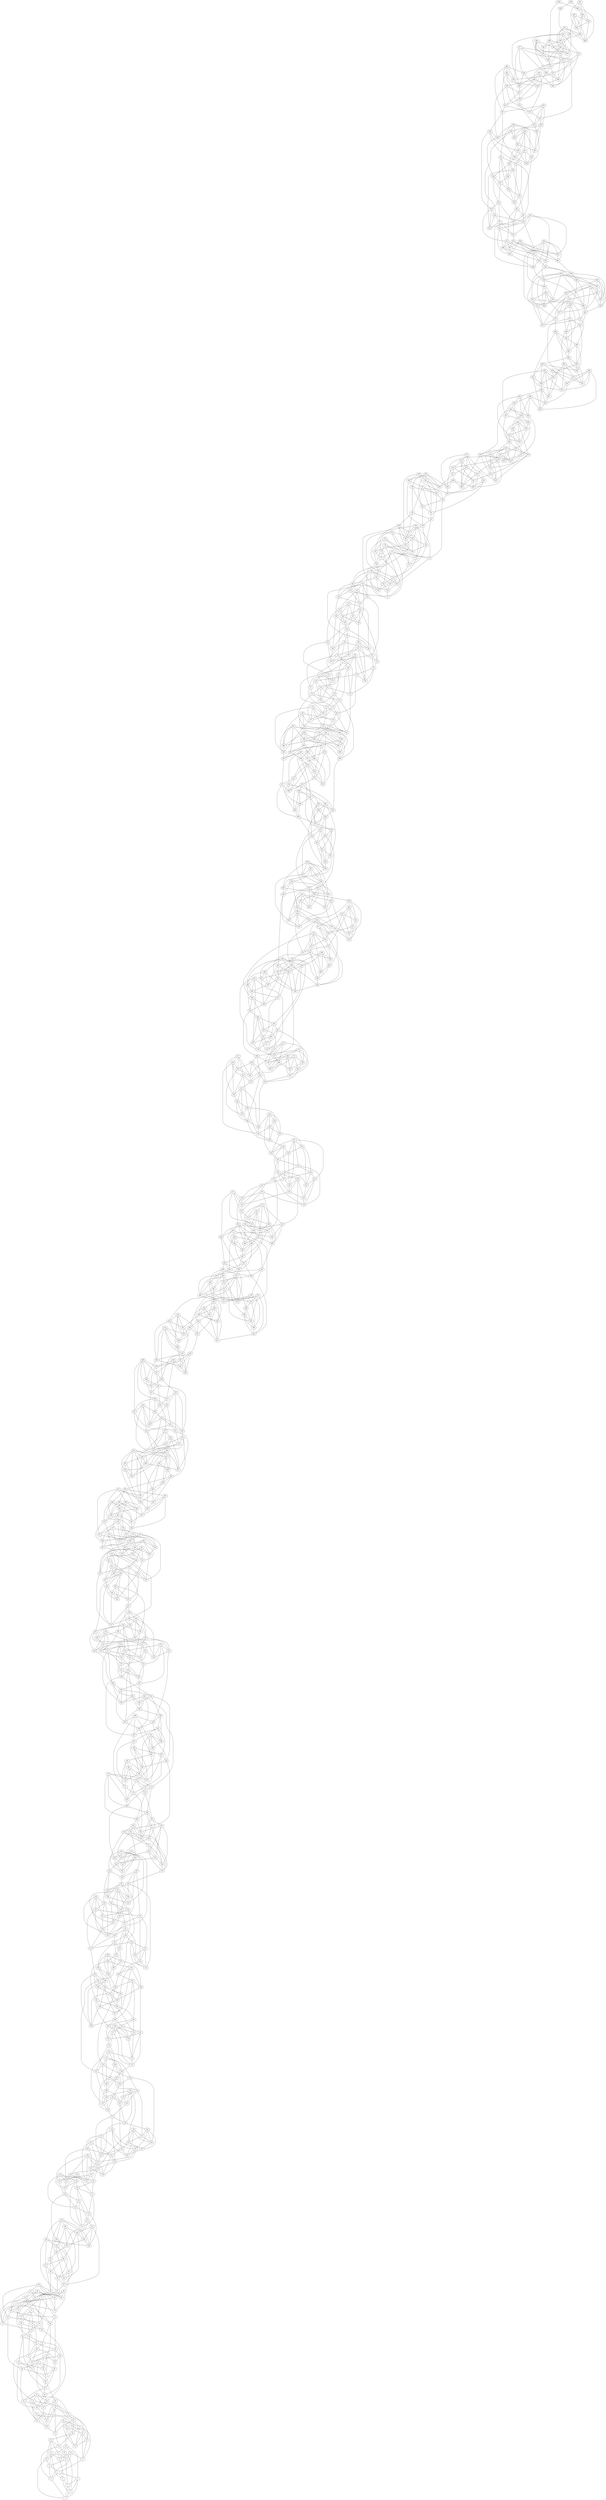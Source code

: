 graph BarabasiAlbert_noDir_1000 {
2--1;
3--1;
3--2;
4--1;
4--2;
4--3;
5--2;
5--3;
6--1;
7--4;
7--5;
7--6;
8--6;
8--7;
9--5;
10--1;
10--8;
11--3;
11--8;
12--9;
12--10;
12--11;
13--2;
13--9;
13--11;
14--6;
14--13;
15--5;
15--8;
15--9;
15--10;
16--10;
16--12;
16--14;
16--15;
17--7;
18--6;
18--9;
18--11;
18--17;
19--4;
19--12;
19--13;
19--18;
20--14;
20--16;
22--17;
22--20;
22--21;
23--17;
23--21;
24--17;
24--21;
24--23;
25--19;
25--20;
25--21;
25--24;
26--20;
26--23;
27--14;
28--21;
28--22;
28--25;
28--26;
28--27;
29--27;
30--22;
30--26;
30--27;
31--24;
31--30;
32--29;
33--27;
33--29;
33--31;
33--32;
34--29;
35--26;
35--29;
35--32;
35--34;
36--23;
36--32;
36--34;
37--36;
38--30;
38--32;
38--33;
38--37;
39--36;
40--37;
40--39;
41--31;
41--34;
41--39;
42--34;
42--37;
43--31;
43--35;
43--37;
43--40;
43--41;
43--42;
44--39;
44--40;
45--42;
45--44;
46--38;
46--45;
47--46;
48--45;
48--46;
48--47;
49--42;
49--47;
50--47;
51--46;
52--44;
52--48;
52--49;
52--50;
52--51;
53--39;
53--49;
53--50;
53--51;
54--51;
55--48;
56--47;
56--50;
56--54;
56--55;
57--41;
57--54;
58--54;
58--55;
58--57;
59--44;
59--54;
59--55;
60--45;
60--55;
60--59;
61--50;
61--58;
61--59;
62--57;
62--58;
62--60;
63--51;
63--53;
63--62;
64--57;
64--61;
65--63;
65--64;
66--40;
67--62;
67--65;
67--66;
68--63;
68--66;
69--56;
69--61;
70--67;
70--68;
71--64;
71--67;
71--68;
71--69;
71--70;
72--60;
72--69;
73--64;
73--68;
73--70;
74--65;
75--69;
75--73;
75--74;
76--65;
76--66;
77--70;
77--72;
77--74;
77--75;
77--76;
78--49;
78--74;
78--76;
79--72;
80--72;
80--78;
81--73;
81--79;
81--80;
82--66;
82--80;
82--81;
83--74;
83--79;
84--75;
84--76;
84--79;
84--82;
84--83;
85--81;
87--80;
87--82;
87--85;
87--86;
88--85;
88--86;
89--78;
89--83;
89--86;
89--87;
89--88;
90--79;
90--83;
90--85;
90--86;
91--85;
91--86;
92--91;
93--91;
93--92;
94--92;
95--90;
95--93;
95--94;
96--88;
96--94;
97--88;
97--96;
98--95;
98--96;
98--97;
99--93;
99--96;
99--97;
100--94;
100--99;
101--93;
101--98;
101--100;
102--100;
104--102;
104--103;
105--91;
105--97;
105--101;
105--103;
106--94;
106--98;
106--104;
107--92;
107--103;
107--104;
107--106;
108--95;
108--101;
108--102;
108--106;
109--92;
109--99;
109--102;
110--100;
110--103;
110--104;
110--105;
110--108;
110--109;
112--102;
112--107;
112--111;
113--103;
113--112;
114--111;
114--113;
115--111;
115--112;
115--114;
116--109;
116--114;
116--115;
117--111;
117--113;
118--113;
118--115;
118--117;
119--116;
120--111;
120--118;
120--119;
121--117;
121--118;
122--119;
123--116;
124--114;
124--119;
124--120;
124--121;
124--122;
124--123;
126--117;
126--119;
126--120;
126--122;
126--125;
127--121;
127--123;
127--125;
128--122;
128--123;
128--125;
130--121;
130--127;
130--128;
130--129;
131--127;
131--129;
132--131;
133--123;
133--125;
133--128;
133--129;
133--132;
134--129;
134--130;
135--129;
135--134;
136--122;
136--131;
136--135;
137--125;
137--132;
137--135;
137--136;
139--132;
139--134;
139--138;
140--138;
141--132;
142--136;
142--137;
142--138;
142--141;
143--135;
143--138;
143--141;
144--140;
144--143;
145--134;
145--139;
145--140;
145--142;
146--140;
147--144;
147--146;
148--139;
148--140;
148--146;
148--147;
149--141;
149--148;
150--131;
150--138;
150--144;
150--146;
150--147;
151--141;
151--145;
151--149;
152--143;
152--149;
153--151;
154--151;
155--152;
155--153;
156--147;
156--153;
156--155;
157--154;
158--154;
158--157;
159--144;
159--149;
159--153;
159--155;
159--158;
160--152;
160--157;
160--158;
161--152;
161--153;
161--154;
161--157;
162--161;
163--146;
163--156;
163--162;
164--160;
165--156;
165--160;
165--162;
165--164;
166--154;
166--162;
166--164;
167--158;
167--166;
168--155;
168--165;
169--162;
169--166;
169--168;
170--163;
170--164;
170--167;
171--163;
171--164;
171--168;
171--170;
172--168;
173--172;
174--157;
174--169;
174--171;
174--173;
175--167;
175--169;
175--174;
176--175;
177--172;
177--175;
177--176;
178--173;
179--173;
179--178;
180--172;
180--176;
180--177;
180--178;
180--179;
181--172;
181--173;
181--176;
182--177;
182--178;
182--181;
183--176;
183--178;
184--179;
184--182;
184--183;
186--182;
186--183;
186--185;
187--186;
188--185;
188--187;
189--179;
189--184;
190--188;
190--189;
191--183;
191--188;
191--189;
192--185;
192--189;
192--190;
193--187;
193--190;
194--181;
194--190;
195--187;
195--188;
195--193;
196--170;
196--192;
197--184;
197--186;
197--194;
197--196;
198--191;
198--192;
199--185;
199--195;
199--198;
200--196;
200--197;
201--167;
201--195;
201--198;
202--185;
202--198;
202--199;
202--201;
203--187;
203--193;
203--194;
203--200;
204--196;
205--193;
205--199;
205--204;
206--201;
206--204;
207--194;
207--206;
208--191;
208--203;
208--204;
209--204;
209--205;
209--206;
209--207;
209--208;
210--206;
210--207;
210--208;
211--207;
211--210;
212--205;
212--210;
212--211;
214--200;
214--213;
215--202;
216--213;
216--214;
217--213;
217--214;
217--216;
218--213;
218--215;
218--216;
218--217;
219--212;
219--215;
220--211;
220--212;
220--218;
221--211;
221--216;
221--219;
221--220;
222--219;
222--221;
223--214;
223--217;
223--222;
225--215;
225--223;
225--224;
226--215;
226--224;
227--222;
227--226;
228--200;
228--220;
228--227;
229--224;
229--225;
229--227;
230--219;
230--225;
230--226;
230--227;
230--229;
231--226;
232--224;
232--231;
233--222;
233--231;
233--232;
234--228;
234--231;
234--233;
236--233;
236--235;
237--228;
237--231;
237--232;
237--234;
237--235;
237--236;
238--234;
238--235;
239--229;
239--238;
240--213;
240--236;
240--239;
241--232;
241--236;
241--238;
241--239;
242--241;
243--223;
243--235;
243--240;
243--242;
244--238;
244--239;
244--242;
245--242;
246--244;
246--245;
247--245;
248--246;
248--247;
249--242;
249--245;
249--247;
250--246;
251--243;
251--247;
251--248;
251--249;
251--250;
252--224;
252--235;
252--244;
252--248;
252--250;
253--240;
254--253;
255--246;
255--254;
256--250;
256--253;
256--255;
257--254;
257--255;
257--256;
258--257;
259--245;
259--257;
259--258;
260--247;
260--253;
261--258;
262--249;
262--250;
262--258;
262--260;
263--254;
263--255;
263--256;
263--261;
264--253;
264--259;
264--261;
264--262;
265--254;
265--259;
265--260;
266--261;
266--264;
267--258;
267--260;
267--263;
268--265;
268--266;
268--267;
269--248;
269--268;
270--269;
271--266;
271--267;
272--261;
272--270;
273--268;
273--269;
273--271;
274--271;
274--272;
275--270;
275--271;
275--274;
276--266;
276--269;
276--270;
276--273;
276--275;
277--270;
277--272;
278--277;
280--278;
280--279;
281--272;
281--278;
281--279;
281--280;
282--277;
282--278;
282--279;
282--281;
283--280;
284--265;
284--283;
285--274;
285--279;
285--284;
286--279;
286--280;
286--283;
286--285;
287--278;
287--283;
287--286;
288--274;
288--282;
289--275;
289--288;
290--289;
291--283;
291--284;
291--288;
291--289;
291--290;
292--287;
293--285;
293--287;
293--290;
293--292;
294--288;
294--292;
295--290;
295--294;
296--290;
296--293;
296--295;
297--294;
298--277;
298--289;
298--292;
298--295;
298--297;
299--296;
299--297;
300--299;
301--284;
301--296;
301--300;
303--273;
303--294;
303--299;
303--300;
303--302;
304--292;
304--301;
305--297;
305--301;
305--302;
306--299;
306--300;
306--302;
307--300;
307--305;
308--307;
309--302;
309--305;
309--306;
310--297;
310--304;
310--306;
310--308;
311--304;
311--308;
312--307;
312--308;
313--304;
313--311;
314--310;
314--312;
315--308;
315--313;
316--312;
317--302;
317--309;
317--313;
317--316;
318--314;
318--315;
319--311;
319--314;
319--315;
319--316;
319--317;
319--318;
321--295;
321--320;
322--313;
322--316;
322--320;
323--307;
323--312;
323--318;
323--320;
323--321;
324--315;
325--316;
325--322;
325--324;
326--309;
327--324;
327--326;
328--321;
328--325;
328--326;
329--327;
330--322;
330--324;
330--329;
331--321;
331--327;
332--320;
332--326;
332--329;
333--311;
333--331;
334--314;
334--318;
334--329;
334--332;
334--333;
335--324;
335--325;
335--326;
335--327;
335--329;
336--330;
336--331;
338--328;
338--336;
338--337;
339--320;
339--331;
339--333;
339--336;
340--328;
340--330;
340--338;
340--339;
341--336;
341--337;
341--340;
342--341;
344--337;
344--342;
344--343;
345--337;
345--343;
345--344;
346--333;
346--342;
346--343;
346--344;
347--345;
348--332;
348--343;
348--345;
348--346;
348--347;
349--347;
351--347;
351--349;
351--350;
352--341;
352--347;
352--351;
353--342;
353--343;
353--350;
354--338;
354--349;
354--350;
354--351;
354--352;
355--337;
356--342;
356--349;
356--353;
356--355;
357--353;
358--356;
359--355;
359--357;
359--358;
360--350;
361--355;
361--357;
361--358;
361--359;
361--360;
362--358;
363--357;
363--358;
363--362;
364--352;
364--359;
364--360;
365--360;
366--355;
366--357;
366--360;
366--362;
366--364;
366--365;
367--349;
368--363;
368--367;
369--367;
370--350;
370--365;
370--368;
370--369;
372--363;
372--365;
372--368;
372--371;
373--365;
373--367;
373--371;
374--371;
374--372;
374--373;
375--362;
375--364;
375--367;
375--371;
376--368;
376--369;
377--362;
377--369;
377--370;
377--376;
378--371;
378--374;
378--376;
379--369;
379--375;
380--373;
381--380;
382--377;
382--378;
382--379;
382--381;
383--374;
383--381;
383--382;
384--379;
385--379;
385--380;
385--381;
385--383;
386--380;
386--384;
387--381;
388--378;
388--384;
388--386;
388--387;
389--383;
389--384;
389--386;
389--387;
390--387;
391--390;
392--380;
392--387;
392--390;
392--391;
393--385;
393--386;
393--389;
393--392;
394--390;
395--394;
396--391;
396--395;
397--376;
397--384;
397--388;
397--391;
397--395;
398--394;
398--396;
399--391;
399--393;
399--398;
400--398;
400--399;
401--390;
401--396;
401--400;
402--398;
402--400;
402--401;
404--394;
404--403;
405--394;
405--403;
405--404;
406--400;
406--401;
406--402;
406--403;
406--404;
408--403;
408--407;
409--395;
409--405;
409--408;
410--396;
410--402;
410--403;
410--404;
410--405;
410--408;
410--409;
411--395;
411--407;
412--408;
412--409;
413--407;
413--411;
415--412;
415--414;
416--407;
416--413;
416--414;
416--415;
417--411;
417--413;
417--414;
417--416;
418--412;
418--414;
419--399;
419--412;
419--413;
419--415;
420--419;
421--407;
421--415;
422--418;
422--420;
422--421;
424--414;
424--420;
424--422;
424--423;
425--422;
425--423;
426--423;
426--424;
427--418;
427--421;
428--411;
428--418;
428--423;
428--426;
428--427;
429--417;
429--426;
430--425;
430--426;
430--427;
430--429;
431--425;
431--429;
432--420;
432--421;
432--425;
432--431;
433--423;
433--431;
434--420;
434--429;
434--433;
435--433;
436--432;
436--435;
437--434;
437--436;
438--433;
438--434;
438--435;
439--435;
439--437;
440--427;
440--430;
440--435;
440--437;
440--438;
440--439;
442--441;
443--439;
443--441;
443--442;
444--436;
444--441;
444--442;
444--443;
445--431;
445--437;
445--439;
445--441;
445--442;
446--438;
446--442;
447--441;
447--446;
448--443;
448--447;
449--448;
450--449;
451--436;
451--446;
451--447;
451--448;
451--449;
451--450;
452--444;
453--447;
453--450;
454--446;
454--449;
454--453;
455--448;
455--450;
455--452;
455--453;
455--454;
456--449;
456--450;
456--452;
458--457;
459--452;
459--456;
459--457;
460--453;
460--458;
461--457;
461--459;
462--452;
462--457;
462--460;
462--461;
463--458;
463--459;
463--460;
463--461;
464--458;
464--461;
464--462;
464--463;
465--457;
466--465;
467--466;
468--465;
468--466;
468--467;
469--467;
469--468;
470--466;
470--469;
471--454;
471--456;
471--458;
471--470;
473--467;
473--471;
473--472;
474--460;
474--465;
474--467;
474--470;
474--472;
476--472;
476--473;
476--475;
477--464;
477--475;
478--466;
478--469;
478--472;
478--475;
479--469;
479--473;
479--475;
479--476;
479--477;
480--472;
481--477;
481--480;
482--468;
482--476;
482--480;
482--481;
483--477;
483--480;
483--481;
484--480;
484--483;
485--475;
485--484;
486--465;
486--481;
487--478;
487--484;
487--486;
488--482;
488--483;
488--484;
488--486;
490--485;
490--488;
490--489;
491--489;
491--490;
492--485;
492--486;
492--489;
493--491;
494--489;
494--490;
495--492;
495--493;
496--485;
496--487;
496--493;
496--495;
497--470;
497--494;
497--495;
497--496;
498--489;
498--491;
498--493;
499--487;
500--493;
501--498;
501--499;
501--500;
502--499;
503--497;
503--498;
503--500;
503--502;
504--500;
504--501;
505--499;
505--502;
505--504;
506--492;
506--495;
506--502;
507--491;
507--501;
508--494;
508--500;
508--502;
508--504;
508--506;
509--499;
509--507;
511--509;
511--510;
512--504;
512--507;
512--510;
512--511;
513--505;
513--507;
513--509;
513--510;
513--511;
513--512;
514--510;
514--511;
515--514;
516--503;
516--515;
517--494;
517--510;
517--514;
517--515;
517--516;
519--509;
519--514;
519--516;
519--518;
520--515;
520--516;
520--519;
521--518;
522--506;
522--518;
522--520;
523--521;
524--518;
524--521;
524--523;
525--515;
525--521;
526--525;
527--520;
527--526;
528--505;
528--521;
528--525;
528--526;
529--523;
529--524;
529--527;
530--522;
530--523;
530--527;
531--518;
531--529;
531--530;
532--525;
532--527;
532--528;
533--522;
533--531;
533--532;
534--526;
534--533;
535--523;
535--529;
535--534;
536--533;
537--524;
537--526;
537--531;
537--534;
537--535;
537--536;
538--530;
538--532;
538--534;
538--536;
539--535;
539--536;
540--538;
541--540;
542--539;
542--540;
542--541;
543--539;
543--540;
543--542;
544--541;
545--536;
545--539;
545--542;
545--543;
545--544;
546--540;
546--544;
547--546;
548--541;
548--543;
548--547;
549--546;
549--547;
549--548;
550--549;
551--544;
551--547;
551--549;
551--550;
552--551;
553--548;
553--550;
553--552;
554--552;
555--547;
555--554;
556--541;
556--550;
556--553;
556--555;
557--550;
557--553;
557--554;
557--555;
557--556;
558--544;
559--546;
559--552;
559--558;
560--554;
560--555;
560--558;
560--559;
561--558;
562--558;
562--561;
563--561;
564--562;
564--563;
566--552;
566--563;
566--565;
567--565;
568--554;
568--561;
568--563;
568--567;
569--559;
569--560;
569--567;
570--562;
570--564;
570--565;
570--568;
570--569;
571--562;
571--563;
571--564;
571--565;
571--567;
572--566;
573--565;
573--567;
573--572;
575--561;
575--566;
575--572;
575--573;
575--574;
576--572;
577--574;
577--576;
578--574;
578--576;
578--577;
579--576;
580--574;
580--577;
580--579;
581--564;
581--577;
581--580;
582--573;
582--579;
583--580;
583--581;
583--582;
584--578;
584--579;
584--582;
584--583;
585--569;
585--584;
586--585;
587--578;
587--586;
588--582;
588--585;
588--586;
589--587;
589--588;
590--585;
590--589;
591--574;
591--576;
591--579;
591--589;
591--590;
592--589;
593--586;
593--592;
594--572;
594--587;
594--593;
596--590;
596--592;
596--593;
596--595;
597--586;
597--592;
597--595;
598--583;
598--594;
598--595;
599--581;
599--590;
599--593;
599--595;
599--596;
599--598;
600--595;
601--597;
602--592;
602--594;
602--601;
603--587;
603--600;
603--601;
604--600;
605--601;
605--602;
605--603;
605--604;
606--604;
607--604;
607--606;
608--607;
609--598;
609--601;
609--606;
609--607;
609--608;
610--597;
610--604;
610--606;
610--608;
611--605;
612--600;
612--608;
612--611;
613--610;
613--611;
614--612;
614--613;
615--588;
615--606;
615--608;
615--611;
615--613;
615--614;
616--614;
617--600;
617--614;
617--616;
618--603;
618--607;
618--613;
618--616;
618--617;
620--619;
621--616;
621--619;
621--620;
622--619;
622--621;
623--616;
623--617;
623--620;
623--622;
624--612;
624--621;
624--622;
624--623;
625--619;
625--620;
627--625;
627--626;
628--620;
628--622;
628--624;
628--627;
629--626;
630--611;
630--626;
630--627;
630--629;
631--625;
632--619;
632--626;
632--631;
633--625;
633--630;
635--629;
635--633;
635--634;
636--628;
636--634;
636--635;
637--629;
637--631;
637--632;
637--633;
637--634;
637--635;
638--602;
638--626;
639--631;
640--627;
640--634;
640--636;
640--639;
641--629;
641--632;
642--634;
642--636;
642--638;
643--638;
643--639;
644--639;
644--642;
645--631;
645--633;
645--638;
645--643;
646--643;
646--644;
647--641;
647--644;
647--645;
647--646;
648--646;
649--639;
649--641;
649--643;
649--644;
649--647;
649--648;
650--648;
651--646;
651--650;
652--648;
652--650;
652--651;
653--650;
653--652;
654--641;
654--653;
655--640;
655--653;
656--651;
656--652;
656--655;
657--650;
657--653;
657--654;
657--655;
658--656;
659--655;
659--657;
659--658;
660--648;
660--659;
661--659;
662--642;
662--651;
662--660;
662--661;
663--654;
663--658;
663--660;
663--661;
664--654;
664--658;
665--664;
666--664;
666--665;
667--658;
667--660;
667--666;
668--662;
668--665;
668--666;
668--667;
670--661;
670--666;
670--669;
671--664;
671--665;
671--669;
672--669;
672--670;
672--671;
673--663;
673--665;
673--668;
673--669;
675--673;
675--674;
676--674;
676--675;
677--674;
677--676;
678--669;
678--672;
678--675;
678--676;
679--674;
679--675;
679--677;
680--667;
680--678;
681--671;
682--656;
682--670;
682--677;
682--680;
682--681;
683--680;
683--681;
684--672;
684--674;
685--676;
685--679;
685--681;
685--683;
686--677;
686--680;
686--684;
687--683;
687--684;
687--686;
688--661;
689--687;
689--688;
690--688;
691--679;
691--684;
691--688;
691--689;
691--690;
692--690;
693--685;
693--692;
694--690;
694--692;
694--693;
695--681;
696--695;
697--683;
697--689;
697--693;
697--694;
697--695;
697--696;
698--692;
698--696;
699--687;
699--689;
699--690;
699--696;
699--698;
700--686;
700--692;
700--698;
702--700;
702--701;
703--693;
703--694;
703--698;
704--695;
704--701;
705--701;
705--702;
706--696;
706--700;
706--702;
706--704;
706--705;
707--704;
708--701;
708--705;
709--707;
710--695;
710--703;
710--705;
710--707;
710--709;
711--707;
711--708;
711--709;
712--688;
712--711;
713--703;
713--708;
713--709;
714--711;
715--704;
715--712;
715--714;
716--702;
716--714;
716--715;
717--713;
717--715;
718--707;
718--712;
718--713;
719--714;
719--716;
719--717;
720--701;
721--714;
721--720;
722--721;
723--717;
723--718;
723--721;
723--722;
724--709;
724--719;
724--722;
725--716;
725--718;
725--722;
726--712;
726--720;
726--724;
727--720;
727--724;
727--726;
729--708;
729--719;
729--728;
730--725;
730--726;
730--727;
730--728;
730--729;
731--720;
731--728;
731--729;
732--731;
734--717;
734--727;
734--733;
735--731;
735--732;
735--733;
736--721;
736--733;
737--728;
737--732;
737--734;
737--736;
738--735;
739--728;
739--736;
739--737;
739--738;
740--733;
741--722;
741--725;
741--738;
741--740;
742--736;
742--738;
742--741;
743--732;
743--740;
743--742;
744--723;
744--733;
744--740;
745--743;
746--739;
747--743;
747--745;
747--746;
748--734;
748--745;
748--746;
749--732;
749--744;
749--746;
749--748;
750--740;
750--745;
751--744;
751--748;
751--750;
752--738;
752--745;
752--747;
752--750;
752--751;
753--749;
754--735;
754--753;
755--747;
755--751;
755--753;
755--754;
756--750;
756--753;
758--757;
759--753;
759--756;
759--757;
761--742;
761--746;
761--754;
761--755;
761--756;
761--758;
761--760;
762--758;
762--760;
763--758;
763--760;
764--756;
764--759;
765--760;
765--763;
765--764;
766--758;
767--762;
767--763;
767--766;
768--757;
768--759;
768--762;
768--764;
768--765;
768--766;
769--765;
769--767;
770--769;
771--757;
771--770;
772--763;
772--770;
772--771;
773--766;
774--767;
774--773;
775--757;
775--764;
775--769;
775--771;
775--773;
775--774;
776--766;
777--754;
777--776;
778--762;
778--772;
778--773;
778--777;
779--770;
779--771;
781--770;
781--776;
781--778;
781--779;
781--780;
782--779;
782--780;
783--773;
783--780;
784--780;
784--782;
784--783;
785--769;
785--772;
785--777;
785--780;
785--784;
786--777;
786--782;
787--786;
788--760;
788--774;
788--776;
788--784;
788--786;
788--787;
789--779;
789--782;
789--786;
789--787;
790--783;
790--787;
791--783;
791--790;
792--791;
793--790;
793--792;
794--776;
794--793;
795--787;
795--789;
795--791;
796--791;
796--794;
797--792;
797--794;
797--795;
797--796;
798--793;
798--795;
798--796;
799--790;
799--797;
799--798;
801--792;
801--796;
801--800;
802--794;
803--774;
803--799;
803--800;
803--801;
803--802;
804--802;
805--793;
805--798;
805--799;
805--800;
805--801;
805--804;
807--792;
807--802;
807--806;
809--800;
809--804;
809--806;
809--808;
810--806;
810--807;
810--808;
811--800;
811--809;
812--808;
812--810;
812--811;
813--802;
813--806;
814--804;
814--811;
814--813;
815--808;
815--812;
815--813;
815--814;
817--804;
817--807;
817--812;
817--815;
817--816;
818--813;
818--816;
819--816;
819--818;
820--814;
820--816;
820--819;
821--806;
821--810;
823--811;
823--820;
823--821;
823--822;
824--816;
824--819;
826--819;
826--821;
826--822;
826--823;
826--824;
826--825;
827--820;
827--821;
827--822;
827--825;
828--808;
828--818;
828--825;
829--824;
829--825;
829--827;
830--822;
830--828;
830--829;
831--818;
831--822;
831--825;
833--830;
833--832;
834--831;
834--832;
834--833;
835--832;
835--833;
836--824;
836--830;
836--832;
836--834;
836--835;
837--832;
837--835;
838--829;
838--835;
839--834;
839--838;
840--831;
840--838;
841--828;
841--837;
841--839;
841--840;
842--837;
842--838;
842--841;
843--833;
843--839;
843--840;
843--842;
845--844;
846--839;
846--840;
846--842;
846--844;
846--845;
847--845;
848--843;
848--844;
848--845;
848--847;
849--848;
850--847;
850--849;
852--837;
852--847;
852--849;
852--850;
852--851;
853--844;
853--849;
853--851;
854--845;
854--851;
856--847;
856--850;
856--854;
856--855;
857--854;
857--855;
858--855;
859--849;
859--853;
859--856;
859--858;
860--844;
860--851;
860--854;
860--855;
860--857;
861--850;
861--857;
862--851;
862--857;
862--858;
862--861;
863--858;
863--861;
864--855;
864--859;
864--863;
865--864;
866--858;
866--863;
866--865;
867--865;
867--866;
868--853;
868--864;
868--865;
868--867;
869--862;
869--867;
870--863;
870--869;
871--861;
871--865;
871--869;
871--870;
873--868;
873--872;
874--866;
874--870;
874--872;
875--872;
875--873;
876--872;
876--874;
876--875;
877--873;
878--867;
878--871;
878--877;
879--869;
879--873;
879--878;
880--875;
880--877;
880--879;
881--870;
881--874;
882--881;
883--882;
884--877;
884--879;
884--883;
885--872;
885--880;
885--881;
885--882;
885--883;
885--884;
886--881;
887--882;
887--884;
888--878;
888--886;
888--887;
889--880;
889--882;
889--883;
889--887;
891--886;
891--890;
892--876;
892--877;
892--890;
892--891;
893--876;
893--886;
893--887;
893--888;
893--890;
893--891;
894--890;
894--891;
894--892;
895--886;
895--894;
896--883;
896--888;
896--895;
897--875;
897--889;
897--896;
898--896;
899--895;
900--898;
901--895;
901--897;
902--900;
903--897;
903--899;
904--890;
904--894;
904--898;
904--900;
904--901;
904--902;
904--903;
905--899;
905--901;
905--903;
906--899;
907--905;
907--906;
908--898;
908--902;
908--905;
908--906;
908--907;
909--903;
909--906;
910--900;
910--902;
910--907;
910--909;
911--910;
912--906;
912--909;
912--911;
913--898;
913--907;
913--909;
914--902;
914--912;
915--899;
915--900;
915--901;
915--911;
915--914;
917--911;
917--912;
917--916;
918--914;
918--916;
918--917;
919--913;
919--916;
919--918;
920--911;
920--916;
921--914;
921--920;
922--913;
922--920;
922--921;
923--917;
923--919;
923--920;
924--922;
925--921;
925--924;
926--924;
926--925;
927--923;
927--926;
928--926;
928--927;
929--923;
929--924;
929--927;
930--916;
930--925;
930--928;
931--921;
931--924;
931--930;
932--926;
932--927;
932--928;
932--931;
933--928;
933--929;
933--930;
935--922;
935--934;
936--933;
936--934;
937--931;
937--934;
937--935;
937--936;
938--934;
938--936;
939--929;
940--919;
940--925;
940--938;
940--939;
941--935;
942--933;
942--938;
942--941;
943--942;
944--937;
944--938;
944--941;
944--942;
944--943;
945--918;
945--939;
945--943;
946--934;
946--941;
947--936;
947--940;
948--932;
948--935;
948--939;
948--943;
948--945;
948--946;
949--941;
949--943;
949--946;
950--945;
950--946;
951--949;
951--950;
952--951;
953--947;
953--949;
953--950;
953--951;
953--952;
954--947;
954--952;
955--950;
955--952;
956--954;
956--955;
957--954;
957--956;
958--956;
959--939;
959--955;
959--957;
960--957;
961--960;
962--954;
962--955;
962--958;
962--961;
963--958;
963--960;
964--947;
964--959;
964--961;
964--962;
964--963;
966--957;
966--959;
966--965;
967--952;
967--956;
967--960;
967--965;
967--966;
968--958;
969--958;
969--968;
970--961;
970--965;
970--968;
971--963;
971--969;
972--951;
972--968;
972--971;
973--965;
973--970;
973--972;
974--966;
974--969;
974--970;
975--965;
975--974;
976--968;
976--975;
977--961;
977--963;
977--969;
977--972;
977--976;
978--974;
980--971;
980--973;
980--978;
980--979;
981--975;
981--978;
982--981;
983--976;
983--979;
984--971;
984--978;
984--979;
984--981;
984--982;
984--983;
985--976;
985--982;
986--975;
986--978;
986--982;
986--983;
987--960;
987--973;
987--979;
987--981;
987--985;
988--979;
988--983;
990--985;
990--989;
991--980;
991--985;
991--988;
991--989;
991--990;
992--990;
993--989;
993--992;
994--990;
994--992;
994--993;
995--988;
995--989;
995--992;
995--993;
996--989;
996--994;
997--992;
997--993;
997--994;
997--996;
998--988;
999--996;
999--998;
1000--986;
1000--996;
}